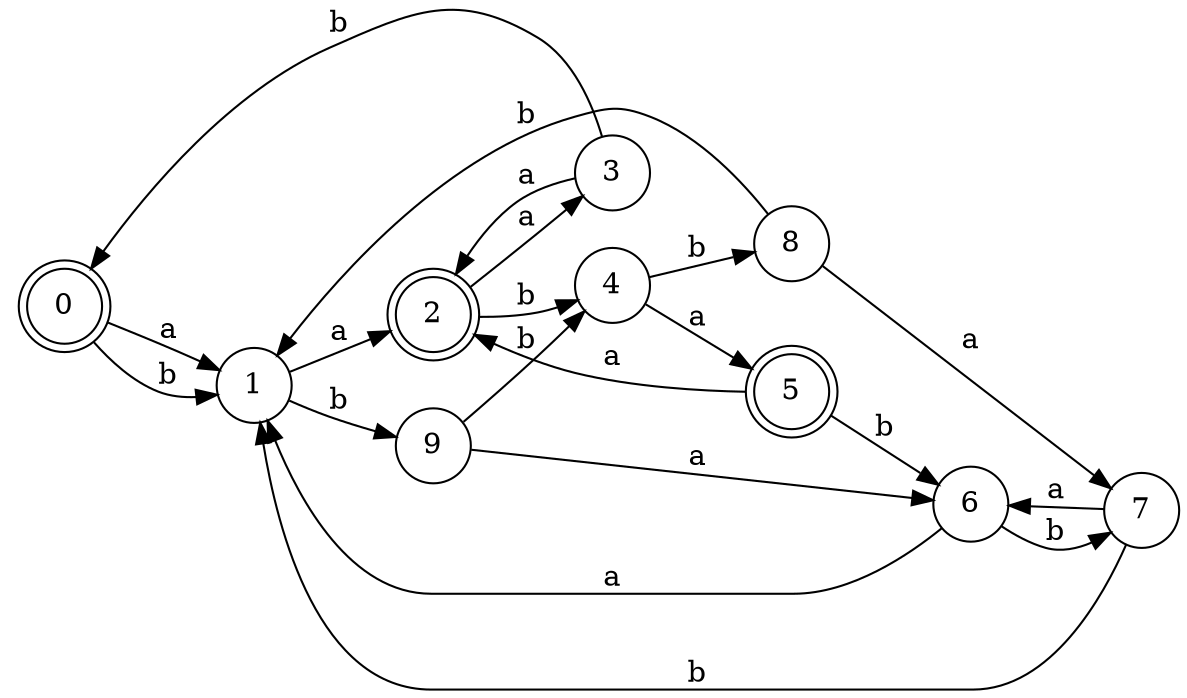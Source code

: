 digraph n8_5 {
__start0 [label="" shape="none"];

rankdir=LR;
size="8,5";

s0 [style="rounded,filled", color="black", fillcolor="white" shape="doublecircle", label="0"];
s1 [style="filled", color="black", fillcolor="white" shape="circle", label="1"];
s2 [style="rounded,filled", color="black", fillcolor="white" shape="doublecircle", label="2"];
s3 [style="filled", color="black", fillcolor="white" shape="circle", label="3"];
s4 [style="filled", color="black", fillcolor="white" shape="circle", label="4"];
s5 [style="rounded,filled", color="black", fillcolor="white" shape="doublecircle", label="5"];
s6 [style="filled", color="black", fillcolor="white" shape="circle", label="6"];
s7 [style="filled", color="black", fillcolor="white" shape="circle", label="7"];
s8 [style="filled", color="black", fillcolor="white" shape="circle", label="8"];
s9 [style="filled", color="black", fillcolor="white" shape="circle", label="9"];
s0 -> s1 [label="a"];
s0 -> s1 [label="b"];
s1 -> s2 [label="a"];
s1 -> s9 [label="b"];
s2 -> s3 [label="a"];
s2 -> s4 [label="b"];
s3 -> s2 [label="a"];
s3 -> s0 [label="b"];
s4 -> s5 [label="a"];
s4 -> s8 [label="b"];
s5 -> s2 [label="a"];
s5 -> s6 [label="b"];
s6 -> s1 [label="a"];
s6 -> s7 [label="b"];
s7 -> s6 [label="a"];
s7 -> s1 [label="b"];
s8 -> s7 [label="a"];
s8 -> s1 [label="b"];
s9 -> s6 [label="a"];
s9 -> s4 [label="b"];

}